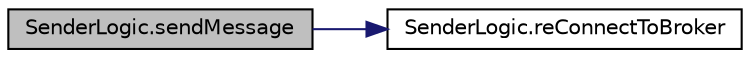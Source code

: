 digraph "SenderLogic.sendMessage"
{
  edge [fontname="Helvetica",fontsize="10",labelfontname="Helvetica",labelfontsize="10"];
  node [fontname="Helvetica",fontsize="10",shape=record];
  rankdir="LR";
  Node19 [label="SenderLogic.sendMessage",height=0.2,width=0.4,color="black", fillcolor="grey75", style="filled", fontcolor="black"];
  Node19 -> Node20 [color="midnightblue",fontsize="10",style="solid"];
  Node20 [label="SenderLogic.reConnectToBroker",height=0.2,width=0.4,color="black", fillcolor="white", style="filled",URL="$d1/d79/class_sender_logic.html#a8e4dbcdb4fe1fe4c2b381f06b6fdb2b7"];
}
